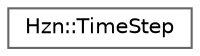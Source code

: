 digraph "Graphical Class Hierarchy"
{
 // LATEX_PDF_SIZE
  bgcolor="transparent";
  edge [fontname=Helvetica,fontsize=10,labelfontname=Helvetica,labelfontsize=10];
  node [fontname=Helvetica,fontsize=10,shape=box,height=0.2,width=0.4];
  rankdir="LR";
  Node0 [label="Hzn::TimeStep",height=0.2,width=0.4,color="grey40", fillcolor="white", style="filled",URL="$class_hzn_1_1_time_step.html",tooltip=" "];
}
